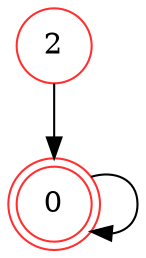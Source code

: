 digraph {   
    node [shape = doublecircle, color = firebrick1] 0 ;
    node [shape = circle];
    node [color= firebrick1];
    2 -> 0 -> 0;	
}